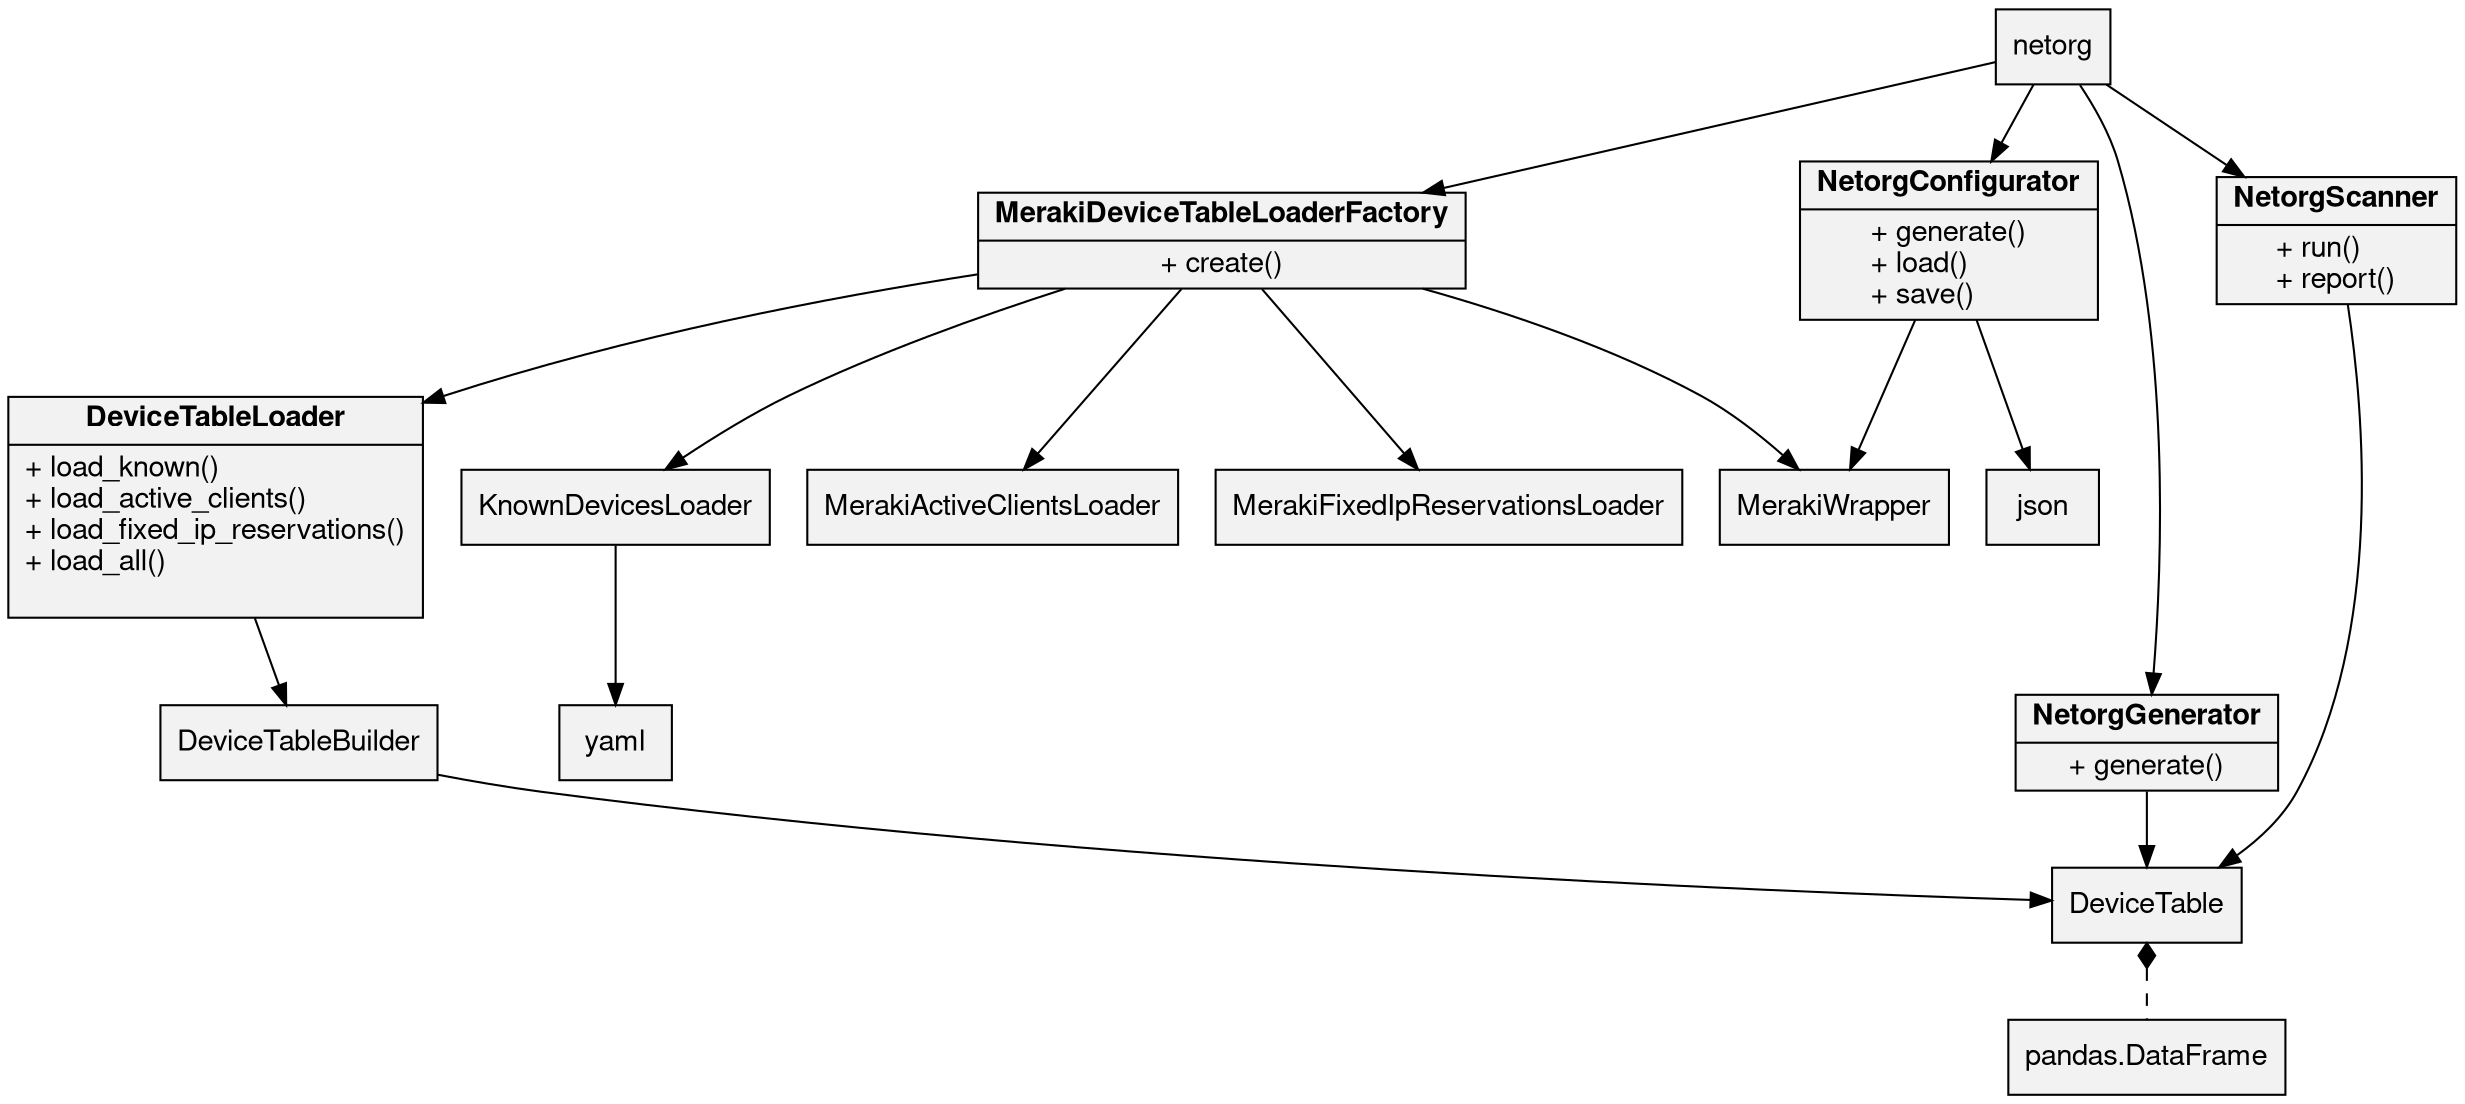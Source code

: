 digraph netorg_structure {

    node [
		fontname="Helvetica,Arial,sans-serif"
		shape=record
		style=filled
		fillcolor=gray95
	]
    netorg -> { MerakiDeviceTableLoaderFactory NetorgConfigurator NetorgGenerator NetorgScanner }
    MerakiDeviceTableLoaderFactory -> { DeviceTableLoader KnownDevicesLoader MerakiActiveClientsLoader MerakiFixedIpReservationsLoader MerakiWrapper}
    NetorgConfigurator -> { MerakiWrapper json }
    NetorgGenerator -> { DeviceTable }
    NetorgScanner -> { DeviceTable }
    KnownDevicesLoader -> { yaml }
    DeviceTableLoader -> { DeviceTableBuilder }
    DeviceTableBuilder -> { DeviceTable }
    edge [dir=back arrowtail=diamond style=dashed]
    DeviceTable -> { DataFrame }

    MerakiDeviceTableLoaderFactory [
        label = <{<b>MerakiDeviceTableLoaderFactory</b> | + create()<br align="left"/>}>
    ]
    
    NetorgConfigurator[
        label = <{<b>NetorgConfigurator</b> | + generate()<br align="left"/>+ load()<br align="left"/>+ save()<br align="left"/>}>
    ]
    
    NetorgGenerator[
        label = <{<b>NetorgGenerator</b> | + generate()<br align="left"/>}>
    ]
    
    NetorgScanner[
        label = <{<b>NetorgScanner</b> | + run()<br align="left"/>+ report()<br align="left"/>}>
    ]
    
    DeviceTableLoader[
        label = <{<b>DeviceTableLoader</b> | + load_known()<br align="left"/>+ load_active_clients()<br align="left"/>+ load_fixed_ip_reservations()<br align="left"/>+ load_all()<br align="left"/>        }>
    ]
    
    DataFrame [
        label = <{pandas.DataFrame}>
    ]
}
